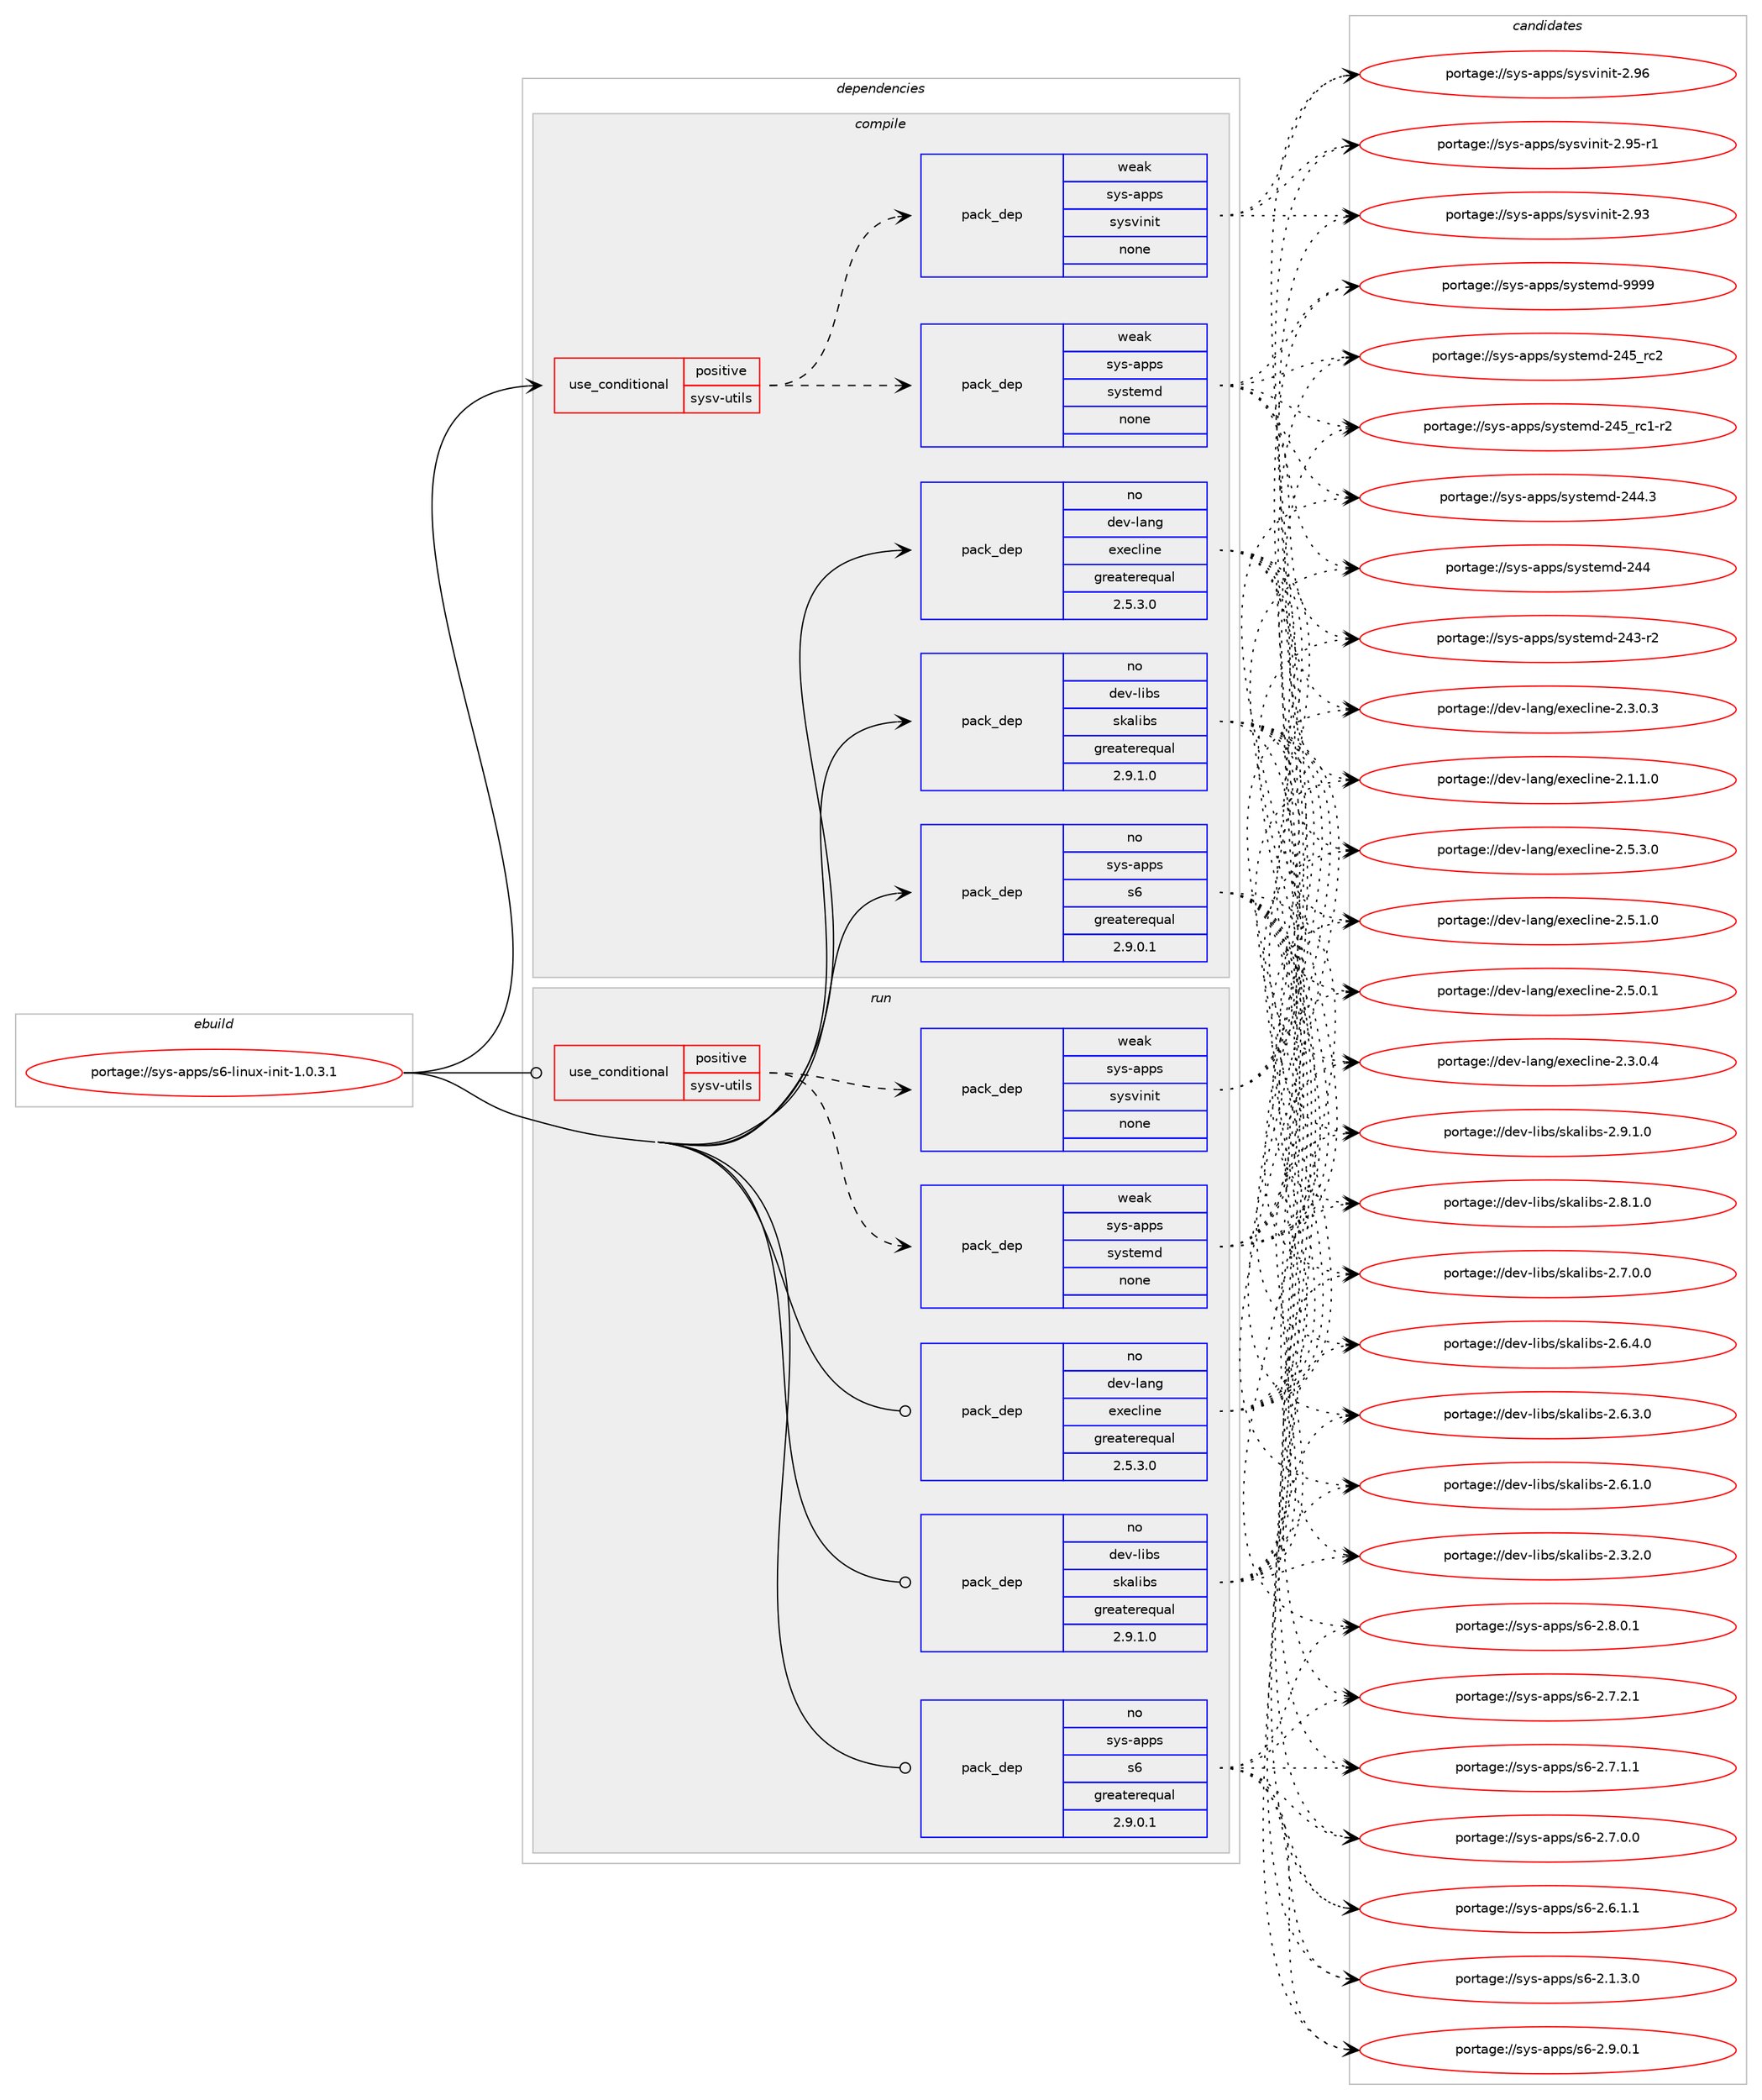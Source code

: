 digraph prolog {

# *************
# Graph options
# *************

newrank=true;
concentrate=true;
compound=true;
graph [rankdir=LR,fontname=Helvetica,fontsize=10,ranksep=1.5];#, ranksep=2.5, nodesep=0.2];
edge  [arrowhead=vee];
node  [fontname=Helvetica,fontsize=10];

# **********
# The ebuild
# **********

subgraph cluster_leftcol {
color=gray;
rank=same;
label=<<i>ebuild</i>>;
id [label="portage://sys-apps/s6-linux-init-1.0.3.1", color=red, width=4, href="../sys-apps/s6-linux-init-1.0.3.1.svg"];
}

# ****************
# The dependencies
# ****************

subgraph cluster_midcol {
color=gray;
label=<<i>dependencies</i>>;
subgraph cluster_compile {
fillcolor="#eeeeee";
style=filled;
label=<<i>compile</i>>;
subgraph cond5185 {
dependency29571 [label=<<TABLE BORDER="0" CELLBORDER="1" CELLSPACING="0" CELLPADDING="4"><TR><TD ROWSPAN="3" CELLPADDING="10">use_conditional</TD></TR><TR><TD>positive</TD></TR><TR><TD>sysv-utils</TD></TR></TABLE>>, shape=none, color=red];
subgraph pack23667 {
dependency29572 [label=<<TABLE BORDER="0" CELLBORDER="1" CELLSPACING="0" CELLPADDING="4" WIDTH="220"><TR><TD ROWSPAN="6" CELLPADDING="30">pack_dep</TD></TR><TR><TD WIDTH="110">weak</TD></TR><TR><TD>sys-apps</TD></TR><TR><TD>systemd</TD></TR><TR><TD>none</TD></TR><TR><TD></TD></TR></TABLE>>, shape=none, color=blue];
}
dependency29571:e -> dependency29572:w [weight=20,style="dashed",arrowhead="vee"];
subgraph pack23668 {
dependency29573 [label=<<TABLE BORDER="0" CELLBORDER="1" CELLSPACING="0" CELLPADDING="4" WIDTH="220"><TR><TD ROWSPAN="6" CELLPADDING="30">pack_dep</TD></TR><TR><TD WIDTH="110">weak</TD></TR><TR><TD>sys-apps</TD></TR><TR><TD>sysvinit</TD></TR><TR><TD>none</TD></TR><TR><TD></TD></TR></TABLE>>, shape=none, color=blue];
}
dependency29571:e -> dependency29573:w [weight=20,style="dashed",arrowhead="vee"];
}
id:e -> dependency29571:w [weight=20,style="solid",arrowhead="vee"];
subgraph pack23669 {
dependency29574 [label=<<TABLE BORDER="0" CELLBORDER="1" CELLSPACING="0" CELLPADDING="4" WIDTH="220"><TR><TD ROWSPAN="6" CELLPADDING="30">pack_dep</TD></TR><TR><TD WIDTH="110">no</TD></TR><TR><TD>dev-lang</TD></TR><TR><TD>execline</TD></TR><TR><TD>greaterequal</TD></TR><TR><TD>2.5.3.0</TD></TR></TABLE>>, shape=none, color=blue];
}
id:e -> dependency29574:w [weight=20,style="solid",arrowhead="vee"];
subgraph pack23670 {
dependency29575 [label=<<TABLE BORDER="0" CELLBORDER="1" CELLSPACING="0" CELLPADDING="4" WIDTH="220"><TR><TD ROWSPAN="6" CELLPADDING="30">pack_dep</TD></TR><TR><TD WIDTH="110">no</TD></TR><TR><TD>dev-libs</TD></TR><TR><TD>skalibs</TD></TR><TR><TD>greaterequal</TD></TR><TR><TD>2.9.1.0</TD></TR></TABLE>>, shape=none, color=blue];
}
id:e -> dependency29575:w [weight=20,style="solid",arrowhead="vee"];
subgraph pack23671 {
dependency29576 [label=<<TABLE BORDER="0" CELLBORDER="1" CELLSPACING="0" CELLPADDING="4" WIDTH="220"><TR><TD ROWSPAN="6" CELLPADDING="30">pack_dep</TD></TR><TR><TD WIDTH="110">no</TD></TR><TR><TD>sys-apps</TD></TR><TR><TD>s6</TD></TR><TR><TD>greaterequal</TD></TR><TR><TD>2.9.0.1</TD></TR></TABLE>>, shape=none, color=blue];
}
id:e -> dependency29576:w [weight=20,style="solid",arrowhead="vee"];
}
subgraph cluster_compileandrun {
fillcolor="#eeeeee";
style=filled;
label=<<i>compile and run</i>>;
}
subgraph cluster_run {
fillcolor="#eeeeee";
style=filled;
label=<<i>run</i>>;
subgraph cond5186 {
dependency29577 [label=<<TABLE BORDER="0" CELLBORDER="1" CELLSPACING="0" CELLPADDING="4"><TR><TD ROWSPAN="3" CELLPADDING="10">use_conditional</TD></TR><TR><TD>positive</TD></TR><TR><TD>sysv-utils</TD></TR></TABLE>>, shape=none, color=red];
subgraph pack23672 {
dependency29578 [label=<<TABLE BORDER="0" CELLBORDER="1" CELLSPACING="0" CELLPADDING="4" WIDTH="220"><TR><TD ROWSPAN="6" CELLPADDING="30">pack_dep</TD></TR><TR><TD WIDTH="110">weak</TD></TR><TR><TD>sys-apps</TD></TR><TR><TD>systemd</TD></TR><TR><TD>none</TD></TR><TR><TD></TD></TR></TABLE>>, shape=none, color=blue];
}
dependency29577:e -> dependency29578:w [weight=20,style="dashed",arrowhead="vee"];
subgraph pack23673 {
dependency29579 [label=<<TABLE BORDER="0" CELLBORDER="1" CELLSPACING="0" CELLPADDING="4" WIDTH="220"><TR><TD ROWSPAN="6" CELLPADDING="30">pack_dep</TD></TR><TR><TD WIDTH="110">weak</TD></TR><TR><TD>sys-apps</TD></TR><TR><TD>sysvinit</TD></TR><TR><TD>none</TD></TR><TR><TD></TD></TR></TABLE>>, shape=none, color=blue];
}
dependency29577:e -> dependency29579:w [weight=20,style="dashed",arrowhead="vee"];
}
id:e -> dependency29577:w [weight=20,style="solid",arrowhead="odot"];
subgraph pack23674 {
dependency29580 [label=<<TABLE BORDER="0" CELLBORDER="1" CELLSPACING="0" CELLPADDING="4" WIDTH="220"><TR><TD ROWSPAN="6" CELLPADDING="30">pack_dep</TD></TR><TR><TD WIDTH="110">no</TD></TR><TR><TD>dev-lang</TD></TR><TR><TD>execline</TD></TR><TR><TD>greaterequal</TD></TR><TR><TD>2.5.3.0</TD></TR></TABLE>>, shape=none, color=blue];
}
id:e -> dependency29580:w [weight=20,style="solid",arrowhead="odot"];
subgraph pack23675 {
dependency29581 [label=<<TABLE BORDER="0" CELLBORDER="1" CELLSPACING="0" CELLPADDING="4" WIDTH="220"><TR><TD ROWSPAN="6" CELLPADDING="30">pack_dep</TD></TR><TR><TD WIDTH="110">no</TD></TR><TR><TD>dev-libs</TD></TR><TR><TD>skalibs</TD></TR><TR><TD>greaterequal</TD></TR><TR><TD>2.9.1.0</TD></TR></TABLE>>, shape=none, color=blue];
}
id:e -> dependency29581:w [weight=20,style="solid",arrowhead="odot"];
subgraph pack23676 {
dependency29582 [label=<<TABLE BORDER="0" CELLBORDER="1" CELLSPACING="0" CELLPADDING="4" WIDTH="220"><TR><TD ROWSPAN="6" CELLPADDING="30">pack_dep</TD></TR><TR><TD WIDTH="110">no</TD></TR><TR><TD>sys-apps</TD></TR><TR><TD>s6</TD></TR><TR><TD>greaterequal</TD></TR><TR><TD>2.9.0.1</TD></TR></TABLE>>, shape=none, color=blue];
}
id:e -> dependency29582:w [weight=20,style="solid",arrowhead="odot"];
}
}

# **************
# The candidates
# **************

subgraph cluster_choices {
rank=same;
color=gray;
label=<<i>candidates</i>>;

subgraph choice23667 {
color=black;
nodesep=1;
choice1151211154597112112115471151211151161011091004557575757 [label="portage://sys-apps/systemd-9999", color=red, width=4,href="../sys-apps/systemd-9999.svg"];
choice11512111545971121121154711512111511610110910045505253951149950 [label="portage://sys-apps/systemd-245_rc2", color=red, width=4,href="../sys-apps/systemd-245_rc2.svg"];
choice115121115459711211211547115121115116101109100455052539511499494511450 [label="portage://sys-apps/systemd-245_rc1-r2", color=red, width=4,href="../sys-apps/systemd-245_rc1-r2.svg"];
choice115121115459711211211547115121115116101109100455052524651 [label="portage://sys-apps/systemd-244.3", color=red, width=4,href="../sys-apps/systemd-244.3.svg"];
choice11512111545971121121154711512111511610110910045505252 [label="portage://sys-apps/systemd-244", color=red, width=4,href="../sys-apps/systemd-244.svg"];
choice115121115459711211211547115121115116101109100455052514511450 [label="portage://sys-apps/systemd-243-r2", color=red, width=4,href="../sys-apps/systemd-243-r2.svg"];
dependency29572:e -> choice1151211154597112112115471151211151161011091004557575757:w [style=dotted,weight="100"];
dependency29572:e -> choice11512111545971121121154711512111511610110910045505253951149950:w [style=dotted,weight="100"];
dependency29572:e -> choice115121115459711211211547115121115116101109100455052539511499494511450:w [style=dotted,weight="100"];
dependency29572:e -> choice115121115459711211211547115121115116101109100455052524651:w [style=dotted,weight="100"];
dependency29572:e -> choice11512111545971121121154711512111511610110910045505252:w [style=dotted,weight="100"];
dependency29572:e -> choice115121115459711211211547115121115116101109100455052514511450:w [style=dotted,weight="100"];
}
subgraph choice23668 {
color=black;
nodesep=1;
choice1151211154597112112115471151211151181051101051164550465754 [label="portage://sys-apps/sysvinit-2.96", color=red, width=4,href="../sys-apps/sysvinit-2.96.svg"];
choice11512111545971121121154711512111511810511010511645504657534511449 [label="portage://sys-apps/sysvinit-2.95-r1", color=red, width=4,href="../sys-apps/sysvinit-2.95-r1.svg"];
choice1151211154597112112115471151211151181051101051164550465751 [label="portage://sys-apps/sysvinit-2.93", color=red, width=4,href="../sys-apps/sysvinit-2.93.svg"];
dependency29573:e -> choice1151211154597112112115471151211151181051101051164550465754:w [style=dotted,weight="100"];
dependency29573:e -> choice11512111545971121121154711512111511810511010511645504657534511449:w [style=dotted,weight="100"];
dependency29573:e -> choice1151211154597112112115471151211151181051101051164550465751:w [style=dotted,weight="100"];
}
subgraph choice23669 {
color=black;
nodesep=1;
choice100101118451089711010347101120101991081051101014550465346514648 [label="portage://dev-lang/execline-2.5.3.0", color=red, width=4,href="../dev-lang/execline-2.5.3.0.svg"];
choice100101118451089711010347101120101991081051101014550465346494648 [label="portage://dev-lang/execline-2.5.1.0", color=red, width=4,href="../dev-lang/execline-2.5.1.0.svg"];
choice100101118451089711010347101120101991081051101014550465346484649 [label="portage://dev-lang/execline-2.5.0.1", color=red, width=4,href="../dev-lang/execline-2.5.0.1.svg"];
choice100101118451089711010347101120101991081051101014550465146484652 [label="portage://dev-lang/execline-2.3.0.4", color=red, width=4,href="../dev-lang/execline-2.3.0.4.svg"];
choice100101118451089711010347101120101991081051101014550465146484651 [label="portage://dev-lang/execline-2.3.0.3", color=red, width=4,href="../dev-lang/execline-2.3.0.3.svg"];
choice100101118451089711010347101120101991081051101014550464946494648 [label="portage://dev-lang/execline-2.1.1.0", color=red, width=4,href="../dev-lang/execline-2.1.1.0.svg"];
dependency29574:e -> choice100101118451089711010347101120101991081051101014550465346514648:w [style=dotted,weight="100"];
dependency29574:e -> choice100101118451089711010347101120101991081051101014550465346494648:w [style=dotted,weight="100"];
dependency29574:e -> choice100101118451089711010347101120101991081051101014550465346484649:w [style=dotted,weight="100"];
dependency29574:e -> choice100101118451089711010347101120101991081051101014550465146484652:w [style=dotted,weight="100"];
dependency29574:e -> choice100101118451089711010347101120101991081051101014550465146484651:w [style=dotted,weight="100"];
dependency29574:e -> choice100101118451089711010347101120101991081051101014550464946494648:w [style=dotted,weight="100"];
}
subgraph choice23670 {
color=black;
nodesep=1;
choice10010111845108105981154711510797108105981154550465746494648 [label="portage://dev-libs/skalibs-2.9.1.0", color=red, width=4,href="../dev-libs/skalibs-2.9.1.0.svg"];
choice10010111845108105981154711510797108105981154550465646494648 [label="portage://dev-libs/skalibs-2.8.1.0", color=red, width=4,href="../dev-libs/skalibs-2.8.1.0.svg"];
choice10010111845108105981154711510797108105981154550465546484648 [label="portage://dev-libs/skalibs-2.7.0.0", color=red, width=4,href="../dev-libs/skalibs-2.7.0.0.svg"];
choice10010111845108105981154711510797108105981154550465446524648 [label="portage://dev-libs/skalibs-2.6.4.0", color=red, width=4,href="../dev-libs/skalibs-2.6.4.0.svg"];
choice10010111845108105981154711510797108105981154550465446514648 [label="portage://dev-libs/skalibs-2.6.3.0", color=red, width=4,href="../dev-libs/skalibs-2.6.3.0.svg"];
choice10010111845108105981154711510797108105981154550465446494648 [label="portage://dev-libs/skalibs-2.6.1.0", color=red, width=4,href="../dev-libs/skalibs-2.6.1.0.svg"];
choice10010111845108105981154711510797108105981154550465146504648 [label="portage://dev-libs/skalibs-2.3.2.0", color=red, width=4,href="../dev-libs/skalibs-2.3.2.0.svg"];
dependency29575:e -> choice10010111845108105981154711510797108105981154550465746494648:w [style=dotted,weight="100"];
dependency29575:e -> choice10010111845108105981154711510797108105981154550465646494648:w [style=dotted,weight="100"];
dependency29575:e -> choice10010111845108105981154711510797108105981154550465546484648:w [style=dotted,weight="100"];
dependency29575:e -> choice10010111845108105981154711510797108105981154550465446524648:w [style=dotted,weight="100"];
dependency29575:e -> choice10010111845108105981154711510797108105981154550465446514648:w [style=dotted,weight="100"];
dependency29575:e -> choice10010111845108105981154711510797108105981154550465446494648:w [style=dotted,weight="100"];
dependency29575:e -> choice10010111845108105981154711510797108105981154550465146504648:w [style=dotted,weight="100"];
}
subgraph choice23671 {
color=black;
nodesep=1;
choice115121115459711211211547115544550465746484649 [label="portage://sys-apps/s6-2.9.0.1", color=red, width=4,href="../sys-apps/s6-2.9.0.1.svg"];
choice115121115459711211211547115544550465646484649 [label="portage://sys-apps/s6-2.8.0.1", color=red, width=4,href="../sys-apps/s6-2.8.0.1.svg"];
choice115121115459711211211547115544550465546504649 [label="portage://sys-apps/s6-2.7.2.1", color=red, width=4,href="../sys-apps/s6-2.7.2.1.svg"];
choice115121115459711211211547115544550465546494649 [label="portage://sys-apps/s6-2.7.1.1", color=red, width=4,href="../sys-apps/s6-2.7.1.1.svg"];
choice115121115459711211211547115544550465546484648 [label="portage://sys-apps/s6-2.7.0.0", color=red, width=4,href="../sys-apps/s6-2.7.0.0.svg"];
choice115121115459711211211547115544550465446494649 [label="portage://sys-apps/s6-2.6.1.1", color=red, width=4,href="../sys-apps/s6-2.6.1.1.svg"];
choice115121115459711211211547115544550464946514648 [label="portage://sys-apps/s6-2.1.3.0", color=red, width=4,href="../sys-apps/s6-2.1.3.0.svg"];
dependency29576:e -> choice115121115459711211211547115544550465746484649:w [style=dotted,weight="100"];
dependency29576:e -> choice115121115459711211211547115544550465646484649:w [style=dotted,weight="100"];
dependency29576:e -> choice115121115459711211211547115544550465546504649:w [style=dotted,weight="100"];
dependency29576:e -> choice115121115459711211211547115544550465546494649:w [style=dotted,weight="100"];
dependency29576:e -> choice115121115459711211211547115544550465546484648:w [style=dotted,weight="100"];
dependency29576:e -> choice115121115459711211211547115544550465446494649:w [style=dotted,weight="100"];
dependency29576:e -> choice115121115459711211211547115544550464946514648:w [style=dotted,weight="100"];
}
subgraph choice23672 {
color=black;
nodesep=1;
choice1151211154597112112115471151211151161011091004557575757 [label="portage://sys-apps/systemd-9999", color=red, width=4,href="../sys-apps/systemd-9999.svg"];
choice11512111545971121121154711512111511610110910045505253951149950 [label="portage://sys-apps/systemd-245_rc2", color=red, width=4,href="../sys-apps/systemd-245_rc2.svg"];
choice115121115459711211211547115121115116101109100455052539511499494511450 [label="portage://sys-apps/systemd-245_rc1-r2", color=red, width=4,href="../sys-apps/systemd-245_rc1-r2.svg"];
choice115121115459711211211547115121115116101109100455052524651 [label="portage://sys-apps/systemd-244.3", color=red, width=4,href="../sys-apps/systemd-244.3.svg"];
choice11512111545971121121154711512111511610110910045505252 [label="portage://sys-apps/systemd-244", color=red, width=4,href="../sys-apps/systemd-244.svg"];
choice115121115459711211211547115121115116101109100455052514511450 [label="portage://sys-apps/systemd-243-r2", color=red, width=4,href="../sys-apps/systemd-243-r2.svg"];
dependency29578:e -> choice1151211154597112112115471151211151161011091004557575757:w [style=dotted,weight="100"];
dependency29578:e -> choice11512111545971121121154711512111511610110910045505253951149950:w [style=dotted,weight="100"];
dependency29578:e -> choice115121115459711211211547115121115116101109100455052539511499494511450:w [style=dotted,weight="100"];
dependency29578:e -> choice115121115459711211211547115121115116101109100455052524651:w [style=dotted,weight="100"];
dependency29578:e -> choice11512111545971121121154711512111511610110910045505252:w [style=dotted,weight="100"];
dependency29578:e -> choice115121115459711211211547115121115116101109100455052514511450:w [style=dotted,weight="100"];
}
subgraph choice23673 {
color=black;
nodesep=1;
choice1151211154597112112115471151211151181051101051164550465754 [label="portage://sys-apps/sysvinit-2.96", color=red, width=4,href="../sys-apps/sysvinit-2.96.svg"];
choice11512111545971121121154711512111511810511010511645504657534511449 [label="portage://sys-apps/sysvinit-2.95-r1", color=red, width=4,href="../sys-apps/sysvinit-2.95-r1.svg"];
choice1151211154597112112115471151211151181051101051164550465751 [label="portage://sys-apps/sysvinit-2.93", color=red, width=4,href="../sys-apps/sysvinit-2.93.svg"];
dependency29579:e -> choice1151211154597112112115471151211151181051101051164550465754:w [style=dotted,weight="100"];
dependency29579:e -> choice11512111545971121121154711512111511810511010511645504657534511449:w [style=dotted,weight="100"];
dependency29579:e -> choice1151211154597112112115471151211151181051101051164550465751:w [style=dotted,weight="100"];
}
subgraph choice23674 {
color=black;
nodesep=1;
choice100101118451089711010347101120101991081051101014550465346514648 [label="portage://dev-lang/execline-2.5.3.0", color=red, width=4,href="../dev-lang/execline-2.5.3.0.svg"];
choice100101118451089711010347101120101991081051101014550465346494648 [label="portage://dev-lang/execline-2.5.1.0", color=red, width=4,href="../dev-lang/execline-2.5.1.0.svg"];
choice100101118451089711010347101120101991081051101014550465346484649 [label="portage://dev-lang/execline-2.5.0.1", color=red, width=4,href="../dev-lang/execline-2.5.0.1.svg"];
choice100101118451089711010347101120101991081051101014550465146484652 [label="portage://dev-lang/execline-2.3.0.4", color=red, width=4,href="../dev-lang/execline-2.3.0.4.svg"];
choice100101118451089711010347101120101991081051101014550465146484651 [label="portage://dev-lang/execline-2.3.0.3", color=red, width=4,href="../dev-lang/execline-2.3.0.3.svg"];
choice100101118451089711010347101120101991081051101014550464946494648 [label="portage://dev-lang/execline-2.1.1.0", color=red, width=4,href="../dev-lang/execline-2.1.1.0.svg"];
dependency29580:e -> choice100101118451089711010347101120101991081051101014550465346514648:w [style=dotted,weight="100"];
dependency29580:e -> choice100101118451089711010347101120101991081051101014550465346494648:w [style=dotted,weight="100"];
dependency29580:e -> choice100101118451089711010347101120101991081051101014550465346484649:w [style=dotted,weight="100"];
dependency29580:e -> choice100101118451089711010347101120101991081051101014550465146484652:w [style=dotted,weight="100"];
dependency29580:e -> choice100101118451089711010347101120101991081051101014550465146484651:w [style=dotted,weight="100"];
dependency29580:e -> choice100101118451089711010347101120101991081051101014550464946494648:w [style=dotted,weight="100"];
}
subgraph choice23675 {
color=black;
nodesep=1;
choice10010111845108105981154711510797108105981154550465746494648 [label="portage://dev-libs/skalibs-2.9.1.0", color=red, width=4,href="../dev-libs/skalibs-2.9.1.0.svg"];
choice10010111845108105981154711510797108105981154550465646494648 [label="portage://dev-libs/skalibs-2.8.1.0", color=red, width=4,href="../dev-libs/skalibs-2.8.1.0.svg"];
choice10010111845108105981154711510797108105981154550465546484648 [label="portage://dev-libs/skalibs-2.7.0.0", color=red, width=4,href="../dev-libs/skalibs-2.7.0.0.svg"];
choice10010111845108105981154711510797108105981154550465446524648 [label="portage://dev-libs/skalibs-2.6.4.0", color=red, width=4,href="../dev-libs/skalibs-2.6.4.0.svg"];
choice10010111845108105981154711510797108105981154550465446514648 [label="portage://dev-libs/skalibs-2.6.3.0", color=red, width=4,href="../dev-libs/skalibs-2.6.3.0.svg"];
choice10010111845108105981154711510797108105981154550465446494648 [label="portage://dev-libs/skalibs-2.6.1.0", color=red, width=4,href="../dev-libs/skalibs-2.6.1.0.svg"];
choice10010111845108105981154711510797108105981154550465146504648 [label="portage://dev-libs/skalibs-2.3.2.0", color=red, width=4,href="../dev-libs/skalibs-2.3.2.0.svg"];
dependency29581:e -> choice10010111845108105981154711510797108105981154550465746494648:w [style=dotted,weight="100"];
dependency29581:e -> choice10010111845108105981154711510797108105981154550465646494648:w [style=dotted,weight="100"];
dependency29581:e -> choice10010111845108105981154711510797108105981154550465546484648:w [style=dotted,weight="100"];
dependency29581:e -> choice10010111845108105981154711510797108105981154550465446524648:w [style=dotted,weight="100"];
dependency29581:e -> choice10010111845108105981154711510797108105981154550465446514648:w [style=dotted,weight="100"];
dependency29581:e -> choice10010111845108105981154711510797108105981154550465446494648:w [style=dotted,weight="100"];
dependency29581:e -> choice10010111845108105981154711510797108105981154550465146504648:w [style=dotted,weight="100"];
}
subgraph choice23676 {
color=black;
nodesep=1;
choice115121115459711211211547115544550465746484649 [label="portage://sys-apps/s6-2.9.0.1", color=red, width=4,href="../sys-apps/s6-2.9.0.1.svg"];
choice115121115459711211211547115544550465646484649 [label="portage://sys-apps/s6-2.8.0.1", color=red, width=4,href="../sys-apps/s6-2.8.0.1.svg"];
choice115121115459711211211547115544550465546504649 [label="portage://sys-apps/s6-2.7.2.1", color=red, width=4,href="../sys-apps/s6-2.7.2.1.svg"];
choice115121115459711211211547115544550465546494649 [label="portage://sys-apps/s6-2.7.1.1", color=red, width=4,href="../sys-apps/s6-2.7.1.1.svg"];
choice115121115459711211211547115544550465546484648 [label="portage://sys-apps/s6-2.7.0.0", color=red, width=4,href="../sys-apps/s6-2.7.0.0.svg"];
choice115121115459711211211547115544550465446494649 [label="portage://sys-apps/s6-2.6.1.1", color=red, width=4,href="../sys-apps/s6-2.6.1.1.svg"];
choice115121115459711211211547115544550464946514648 [label="portage://sys-apps/s6-2.1.3.0", color=red, width=4,href="../sys-apps/s6-2.1.3.0.svg"];
dependency29582:e -> choice115121115459711211211547115544550465746484649:w [style=dotted,weight="100"];
dependency29582:e -> choice115121115459711211211547115544550465646484649:w [style=dotted,weight="100"];
dependency29582:e -> choice115121115459711211211547115544550465546504649:w [style=dotted,weight="100"];
dependency29582:e -> choice115121115459711211211547115544550465546494649:w [style=dotted,weight="100"];
dependency29582:e -> choice115121115459711211211547115544550465546484648:w [style=dotted,weight="100"];
dependency29582:e -> choice115121115459711211211547115544550465446494649:w [style=dotted,weight="100"];
dependency29582:e -> choice115121115459711211211547115544550464946514648:w [style=dotted,weight="100"];
}
}

}
